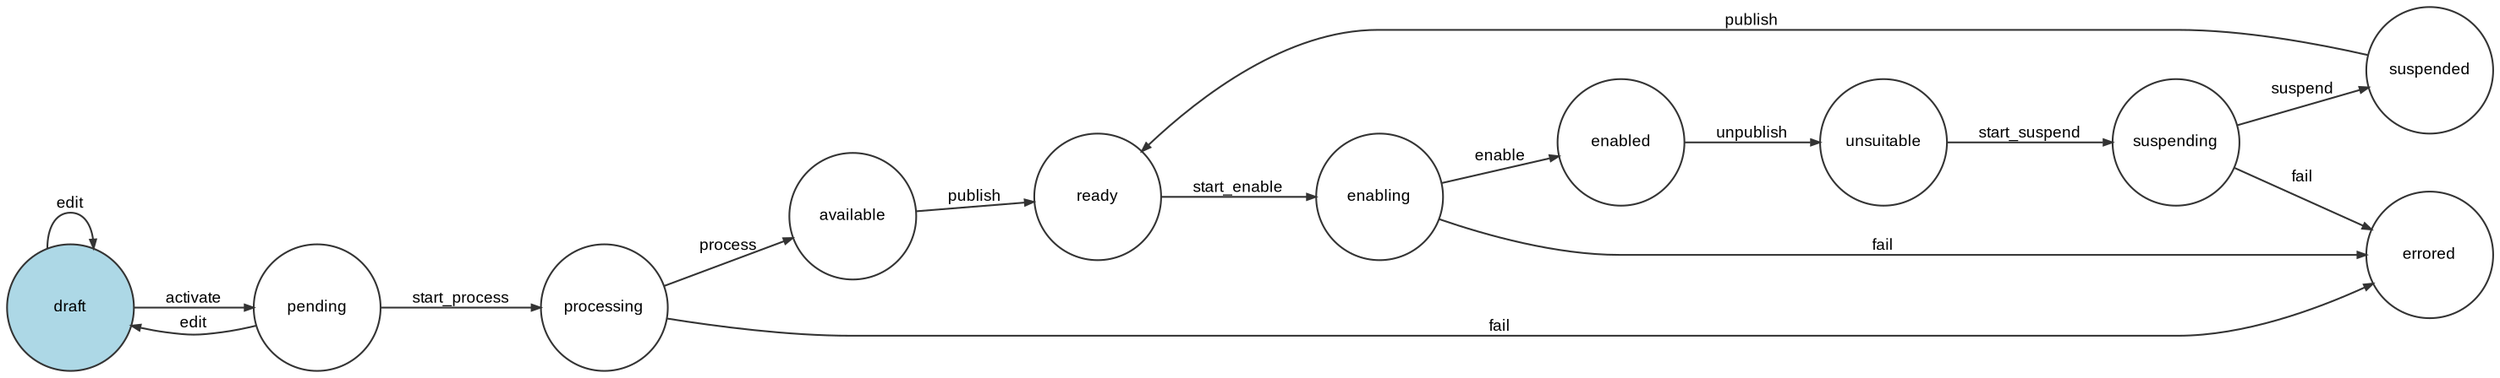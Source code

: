 digraph workflow {
  ratio="compress" rankdir="LR"
  node [fontsize="9" fontname="Arial" color="#333333" fillcolor="lightblue" fixedsize="1" width="1"];
  edge [fontsize="9" fontname="Arial" color="#333333" arrowhead="normal" arrowsize="0.5"];

  place_draft [label="draft", shape=circle, style="filled"];
  place_pending [label="pending", shape=circle];
  place_processing [label="processing", shape=circle];
  place_available [label="available", shape=circle];
  place_ready [label="ready", shape=circle];
  place_enabling [label="enabling", shape=circle];
  place_enabled [label="enabled", shape=circle];
  place_errored [label="errored", shape=circle];
  place_unsuitable [label="unsuitable", shape=circle];
  place_suspending [label="suspending", shape=circle];
  place_suspended [label="suspended", shape=circle];
  place_draft -> place_draft [label="edit" style="solid"];
  place_draft -> place_pending [label="activate" style="solid"];
  place_pending -> place_draft [label="edit" style="solid"];
  place_pending -> place_processing [label="start_process" style="solid"];
  place_processing -> place_available [label="process" style="solid"];
  place_processing -> place_errored [label="fail" style="solid"];
  place_available -> place_ready [label="publish" style="solid"];
  place_suspended -> place_ready [label="publish" style="solid"];
  place_ready -> place_enabling [label="start_enable" style="solid"];
  place_enabling -> place_enabled [label="enable" style="solid"];
  place_enabling -> place_errored [label="fail" style="solid"];
  place_enabled -> place_unsuitable [label="unpublish" style="solid"];
  place_unsuitable -> place_suspending [label="start_suspend" style="solid"];
  place_suspending -> place_suspended [label="suspend" style="solid"];
  place_suspending -> place_errored [label="fail" style="solid"];
}

